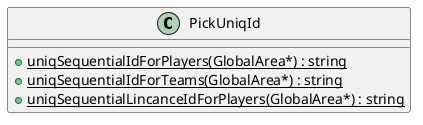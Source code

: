 @startuml





/' Objects '/

class PickUniqId {
	+{static} uniqSequentialIdForPlayers(GlobalArea*) : string
	+{static} uniqSequentialIdForTeams(GlobalArea*) : string
	+{static} uniqSequentialLincanceIdForPlayers(GlobalArea*) : string
}





/' Inheritance relationships '/




/' Aggregation relationships '/





/' Nested objects '/



@enduml
